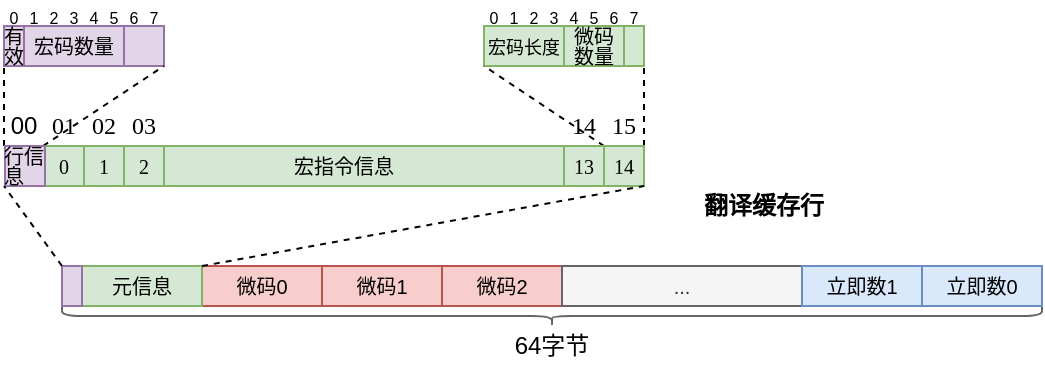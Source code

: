 <mxfile>
    <diagram id="4z5M-_q9ED9rCLz4fptL" name="第 1 页">
        <mxGraphModel dx="822" dy="512" grid="1" gridSize="10" guides="1" tooltips="1" connect="1" arrows="1" fold="1" page="1" pageScale="1" pageWidth="827" pageHeight="1169" math="0" shadow="0">
            <root>
                <mxCell id="0"/>
                <mxCell id="1" parent="0"/>
                <mxCell id="2" value="&lt;font size=&quot;1&quot; face=&quot;Helvetica&quot;&gt;宏指令信息&lt;/font&gt;" style="rounded=0;whiteSpace=wrap;html=1;fontFamily=mono;fillColor=#d5e8d4;strokeColor=#82b366;" parent="1" vertex="1">
                    <mxGeometry x="100" y="80" width="300" height="20" as="geometry"/>
                </mxCell>
                <mxCell id="7" value="&lt;font face=&quot;mono&quot;&gt;03&lt;/font&gt;" style="text;html=1;strokeColor=none;fillColor=none;align=center;verticalAlign=middle;whiteSpace=wrap;rounded=0;" parent="1" vertex="1">
                    <mxGeometry x="140" y="60" width="20" height="20" as="geometry"/>
                </mxCell>
                <mxCell id="8" value="00" style="text;html=1;strokeColor=none;fillColor=none;align=center;verticalAlign=middle;whiteSpace=wrap;rounded=0;" parent="1" vertex="1">
                    <mxGeometry x="80" y="60" width="20" height="20" as="geometry"/>
                </mxCell>
                <mxCell id="9" value="&lt;font face=&quot;mono&quot;&gt;14&lt;/font&gt;" style="text;html=1;strokeColor=none;fillColor=none;align=center;verticalAlign=middle;whiteSpace=wrap;rounded=0;" parent="1" vertex="1">
                    <mxGeometry x="360" y="60" width="20" height="20" as="geometry"/>
                </mxCell>
                <mxCell id="10" value="" style="shape=curlyBracket;whiteSpace=wrap;html=1;rounded=1;labelPosition=left;verticalLabelPosition=middle;align=right;verticalAlign=middle;fillColor=#f5f5f5;fontColor=#333333;strokeColor=#666666;direction=north;" parent="1" vertex="1">
                    <mxGeometry x="109" y="160" width="490" height="10" as="geometry"/>
                </mxCell>
                <mxCell id="11" value="64字节" style="text;html=1;strokeColor=none;fillColor=none;align=center;verticalAlign=middle;whiteSpace=wrap;rounded=0;" parent="1" vertex="1">
                    <mxGeometry x="324" y="170" width="60" height="20" as="geometry"/>
                </mxCell>
                <mxCell id="12" value="&lt;b&gt;翻译缓存行&lt;/b&gt;" style="text;html=1;strokeColor=none;fillColor=none;align=center;verticalAlign=middle;whiteSpace=wrap;rounded=0;" parent="1" vertex="1">
                    <mxGeometry x="420" y="100" width="80" height="20" as="geometry"/>
                </mxCell>
                <mxCell id="13" value="" style="rounded=0;whiteSpace=wrap;html=1;fillColor=#e1d5e7;strokeColor=#9673a6;" parent="1" vertex="1">
                    <mxGeometry x="140" y="20" width="20" height="20" as="geometry"/>
                </mxCell>
                <mxCell id="14" value="&lt;font style=&quot;font-size: 10px;&quot;&gt;宏码数量&lt;/font&gt;" style="rounded=0;whiteSpace=wrap;html=1;fillColor=#e1d5e7;strokeColor=#9673a6;" parent="1" vertex="1">
                    <mxGeometry x="90" y="20" width="50" height="20" as="geometry"/>
                </mxCell>
                <mxCell id="15" value="" style="rounded=0;whiteSpace=wrap;html=1;fillColor=#e1d5e7;strokeColor=#9673a6;" parent="1" vertex="1">
                    <mxGeometry x="80" y="20" width="10" height="20" as="geometry"/>
                </mxCell>
                <mxCell id="16" value="" style="rounded=0;whiteSpace=wrap;html=1;fillColor=#d5e8d4;strokeColor=#82b366;" parent="1" vertex="1">
                    <mxGeometry x="390" y="20" width="10" height="20" as="geometry"/>
                </mxCell>
                <mxCell id="17" value="&lt;p style=&quot;line-height: 80%;&quot;&gt;&lt;font style=&quot;font-size: 10px;&quot;&gt;微码数量&lt;/font&gt;&lt;/p&gt;" style="rounded=0;whiteSpace=wrap;html=1;fillColor=#d5e8d4;strokeColor=#82b366;" parent="1" vertex="1">
                    <mxGeometry x="360" y="20" width="30" height="20" as="geometry"/>
                </mxCell>
                <mxCell id="18" value="&lt;span style=&quot;font-size: 9px;&quot;&gt;宏码长度&lt;/span&gt;" style="rounded=0;whiteSpace=wrap;html=1;fillColor=#d5e8d4;strokeColor=#82b366;" parent="1" vertex="1">
                    <mxGeometry x="320" y="20" width="40" height="20" as="geometry"/>
                </mxCell>
                <mxCell id="20" value="&lt;font style=&quot;font-size: 10px;&quot;&gt;0&lt;/font&gt;" style="rounded=0;whiteSpace=wrap;html=1;fontFamily=mono;fillColor=#d5e8d4;strokeColor=#82b366;" parent="1" vertex="1">
                    <mxGeometry x="100" y="80" width="20" height="20" as="geometry"/>
                </mxCell>
                <mxCell id="21" value="&lt;font style=&quot;font-size: 10px;&quot;&gt;1&lt;/font&gt;" style="rounded=0;whiteSpace=wrap;html=1;fontFamily=mono;fillColor=#d5e8d4;strokeColor=#82b366;" parent="1" vertex="1">
                    <mxGeometry x="120" y="80" width="20" height="20" as="geometry"/>
                </mxCell>
                <mxCell id="26" value="" style="endArrow=none;dashed=1;html=1;fontFamily=Helvetica;fontSize=10;exitX=0;exitY=0;exitDx=0;exitDy=0;" parent="1" edge="1">
                    <mxGeometry width="50" height="50" relative="1" as="geometry">
                        <mxPoint x="80" y="80" as="sourcePoint"/>
                        <mxPoint x="80" y="40" as="targetPoint"/>
                    </mxGeometry>
                </mxCell>
                <mxCell id="27" value="" style="endArrow=none;dashed=1;html=1;fontFamily=Helvetica;fontSize=10;exitX=0;exitY=0;exitDx=0;exitDy=0;entryX=1;entryY=1;entryDx=0;entryDy=0;" parent="1" target="13" edge="1">
                    <mxGeometry width="50" height="50" relative="1" as="geometry">
                        <mxPoint x="99.52" y="80" as="sourcePoint"/>
                        <mxPoint x="160" y="50" as="targetPoint"/>
                    </mxGeometry>
                </mxCell>
                <mxCell id="28" value="" style="endArrow=none;dashed=1;html=1;fontFamily=Helvetica;fontSize=10;exitX=1;exitY=1;exitDx=0;exitDy=0;entryX=0;entryY=1;entryDx=0;entryDy=0;" parent="1" source="9" target="18" edge="1">
                    <mxGeometry width="50" height="50" relative="1" as="geometry">
                        <mxPoint x="360" y="80" as="sourcePoint"/>
                        <mxPoint x="360" y="40" as="targetPoint"/>
                    </mxGeometry>
                </mxCell>
                <mxCell id="29" value="" style="endArrow=none;dashed=1;html=1;fontFamily=Helvetica;fontSize=10;entryX=1;entryY=1;entryDx=0;entryDy=0;" parent="1" target="16" edge="1">
                    <mxGeometry width="50" height="50" relative="1" as="geometry">
                        <mxPoint x="400" y="80" as="sourcePoint"/>
                        <mxPoint x="440" y="40" as="targetPoint"/>
                    </mxGeometry>
                </mxCell>
                <mxCell id="30" value="&lt;font face=&quot;mono&quot;&gt;02&lt;/font&gt;" style="text;html=1;strokeColor=none;fillColor=none;align=center;verticalAlign=middle;whiteSpace=wrap;rounded=0;" parent="1" vertex="1">
                    <mxGeometry x="120" y="60" width="20" height="20" as="geometry"/>
                </mxCell>
                <mxCell id="31" value="&lt;font face=&quot;mono&quot;&gt;01&lt;/font&gt;" style="text;html=1;strokeColor=none;fillColor=none;align=center;verticalAlign=middle;whiteSpace=wrap;rounded=0;" parent="1" vertex="1">
                    <mxGeometry x="100" y="60" width="20" height="20" as="geometry"/>
                </mxCell>
                <mxCell id="68" value="" style="group" parent="1" vertex="1" connectable="0">
                    <mxGeometry x="80" y="10" width="80" height="10" as="geometry"/>
                </mxCell>
                <mxCell id="69" value="&lt;span style=&quot;font-size: 8px;&quot;&gt;0&lt;/span&gt;" style="text;html=1;strokeColor=none;fillColor=none;align=center;verticalAlign=middle;whiteSpace=wrap;rounded=0;spacingLeft=0;spacing=2;spacingRight=0;spacingBottom=1;" parent="68" vertex="1">
                    <mxGeometry width="10" height="10" as="geometry"/>
                </mxCell>
                <mxCell id="70" value="&lt;span style=&quot;font-size: 8px;&quot;&gt;1&lt;/span&gt;" style="text;html=1;strokeColor=none;fillColor=none;align=center;verticalAlign=middle;whiteSpace=wrap;rounded=0;spacingLeft=0;spacing=2;spacingRight=0;spacingBottom=1;" parent="68" vertex="1">
                    <mxGeometry x="10" width="10" height="10" as="geometry"/>
                </mxCell>
                <mxCell id="71" value="&lt;span style=&quot;font-size: 8px;&quot;&gt;2&lt;/span&gt;" style="text;html=1;strokeColor=none;fillColor=none;align=center;verticalAlign=middle;whiteSpace=wrap;rounded=0;spacingLeft=0;spacing=2;spacingRight=0;spacingBottom=1;" parent="68" vertex="1">
                    <mxGeometry x="20" width="10" height="10" as="geometry"/>
                </mxCell>
                <mxCell id="72" value="&lt;span style=&quot;font-size: 8px;&quot;&gt;3&lt;/span&gt;" style="text;html=1;strokeColor=none;fillColor=none;align=center;verticalAlign=middle;whiteSpace=wrap;rounded=0;spacingLeft=0;spacing=2;spacingRight=0;spacingBottom=1;" parent="68" vertex="1">
                    <mxGeometry x="30" width="10" height="10" as="geometry"/>
                </mxCell>
                <mxCell id="73" value="&lt;span style=&quot;font-size: 8px;&quot;&gt;4&lt;/span&gt;" style="text;html=1;strokeColor=none;fillColor=none;align=center;verticalAlign=middle;whiteSpace=wrap;rounded=0;spacingLeft=0;spacing=2;spacingRight=0;spacingBottom=1;" parent="68" vertex="1">
                    <mxGeometry x="40" width="10" height="10" as="geometry"/>
                </mxCell>
                <mxCell id="74" value="&lt;span style=&quot;font-size: 8px;&quot;&gt;5&lt;/span&gt;" style="text;html=1;strokeColor=none;fillColor=none;align=center;verticalAlign=middle;whiteSpace=wrap;rounded=0;spacingLeft=0;spacing=2;spacingRight=0;spacingBottom=1;" parent="68" vertex="1">
                    <mxGeometry x="50" width="10" height="10" as="geometry"/>
                </mxCell>
                <mxCell id="75" value="&lt;span style=&quot;font-size: 8px;&quot;&gt;6&lt;/span&gt;" style="text;html=1;strokeColor=none;fillColor=none;align=center;verticalAlign=middle;whiteSpace=wrap;rounded=0;spacingLeft=0;spacing=2;spacingRight=0;spacingBottom=1;" parent="68" vertex="1">
                    <mxGeometry x="60" width="10" height="10" as="geometry"/>
                </mxCell>
                <mxCell id="76" value="&lt;span style=&quot;font-size: 8px;&quot;&gt;7&lt;/span&gt;" style="text;html=1;strokeColor=none;fillColor=none;align=center;verticalAlign=middle;whiteSpace=wrap;rounded=0;spacingLeft=0;spacing=2;spacingRight=0;spacingBottom=1;" parent="68" vertex="1">
                    <mxGeometry x="70" width="10" height="10" as="geometry"/>
                </mxCell>
                <mxCell id="77" value="&lt;font style=&quot;font-size: 10px;&quot;&gt;14&lt;/font&gt;" style="rounded=0;whiteSpace=wrap;html=1;fontFamily=mono;fillColor=#d5e8d4;strokeColor=#82b366;" parent="1" vertex="1">
                    <mxGeometry x="380" y="80" width="20" height="20" as="geometry"/>
                </mxCell>
                <mxCell id="78" value="&lt;font style=&quot;font-size: 10px;&quot;&gt;13&lt;/font&gt;" style="rounded=0;whiteSpace=wrap;html=1;fontFamily=mono;fillColor=#d5e8d4;strokeColor=#82b366;" parent="1" vertex="1">
                    <mxGeometry x="360" y="80" width="20" height="20" as="geometry"/>
                </mxCell>
                <mxCell id="79" value="&lt;p style=&quot;line-height: 100%;&quot;&gt;有&lt;br&gt;效&lt;/p&gt;" style="text;html=1;strokeColor=none;fillColor=none;align=center;verticalAlign=middle;whiteSpace=wrap;rounded=0;fontSize=10;" parent="1" vertex="1">
                    <mxGeometry x="80" y="20" width="10" height="20" as="geometry"/>
                </mxCell>
                <mxCell id="80" value="" style="group" parent="1" vertex="1" connectable="0">
                    <mxGeometry x="78" y="80" width="25" height="20" as="geometry"/>
                </mxCell>
                <mxCell id="3" value="" style="rounded=0;whiteSpace=wrap;html=1;fontFamily=mono;fillColor=#e1d5e7;strokeColor=#9673a6;align=left;" parent="80" vertex="1">
                    <mxGeometry x="2.5" width="20" height="20" as="geometry"/>
                </mxCell>
                <mxCell id="22" value="&lt;p style=&quot;line-height: 100%;&quot;&gt;行信&lt;br&gt;息&lt;/p&gt;" style="text;html=1;strokeColor=none;fillColor=none;align=left;verticalAlign=middle;whiteSpace=wrap;rounded=0;fontSize=10;" parent="80" vertex="1">
                    <mxGeometry width="25" height="20" as="geometry"/>
                </mxCell>
                <mxCell id="82" value="" style="group" parent="1" vertex="1" connectable="0">
                    <mxGeometry x="320" y="10" width="80" height="10" as="geometry"/>
                </mxCell>
                <mxCell id="83" value="&lt;span style=&quot;font-size: 8px;&quot;&gt;0&lt;/span&gt;" style="text;html=1;strokeColor=none;fillColor=none;align=center;verticalAlign=middle;whiteSpace=wrap;rounded=0;spacingLeft=0;spacing=2;spacingRight=0;spacingBottom=1;" parent="82" vertex="1">
                    <mxGeometry width="10" height="10" as="geometry"/>
                </mxCell>
                <mxCell id="84" value="&lt;span style=&quot;font-size: 8px;&quot;&gt;1&lt;/span&gt;" style="text;html=1;strokeColor=none;fillColor=none;align=center;verticalAlign=middle;whiteSpace=wrap;rounded=0;spacingLeft=0;spacing=2;spacingRight=0;spacingBottom=1;" parent="82" vertex="1">
                    <mxGeometry x="10" width="10" height="10" as="geometry"/>
                </mxCell>
                <mxCell id="85" value="&lt;span style=&quot;font-size: 8px;&quot;&gt;2&lt;/span&gt;" style="text;html=1;strokeColor=none;fillColor=none;align=center;verticalAlign=middle;whiteSpace=wrap;rounded=0;spacingLeft=0;spacing=2;spacingRight=0;spacingBottom=1;" parent="82" vertex="1">
                    <mxGeometry x="20" width="10" height="10" as="geometry"/>
                </mxCell>
                <mxCell id="86" value="&lt;span style=&quot;font-size: 8px;&quot;&gt;3&lt;/span&gt;" style="text;html=1;strokeColor=none;fillColor=none;align=center;verticalAlign=middle;whiteSpace=wrap;rounded=0;spacingLeft=0;spacing=2;spacingRight=0;spacingBottom=1;" parent="82" vertex="1">
                    <mxGeometry x="30" width="10" height="10" as="geometry"/>
                </mxCell>
                <mxCell id="87" value="&lt;span style=&quot;font-size: 8px;&quot;&gt;4&lt;/span&gt;" style="text;html=1;strokeColor=none;fillColor=none;align=center;verticalAlign=middle;whiteSpace=wrap;rounded=0;spacingLeft=0;spacing=2;spacingRight=0;spacingBottom=1;" parent="82" vertex="1">
                    <mxGeometry x="40" width="10" height="10" as="geometry"/>
                </mxCell>
                <mxCell id="88" value="&lt;span style=&quot;font-size: 8px;&quot;&gt;5&lt;/span&gt;" style="text;html=1;strokeColor=none;fillColor=none;align=center;verticalAlign=middle;whiteSpace=wrap;rounded=0;spacingLeft=0;spacing=2;spacingRight=0;spacingBottom=1;" parent="82" vertex="1">
                    <mxGeometry x="50" width="10" height="10" as="geometry"/>
                </mxCell>
                <mxCell id="89" value="&lt;span style=&quot;font-size: 8px;&quot;&gt;6&lt;/span&gt;" style="text;html=1;strokeColor=none;fillColor=none;align=center;verticalAlign=middle;whiteSpace=wrap;rounded=0;spacingLeft=0;spacing=2;spacingRight=0;spacingBottom=1;" parent="82" vertex="1">
                    <mxGeometry x="60" width="10" height="10" as="geometry"/>
                </mxCell>
                <mxCell id="90" value="&lt;span style=&quot;font-size: 8px;&quot;&gt;7&lt;/span&gt;" style="text;html=1;strokeColor=none;fillColor=none;align=center;verticalAlign=middle;whiteSpace=wrap;rounded=0;spacingLeft=0;spacing=2;spacingRight=0;spacingBottom=1;" parent="82" vertex="1">
                    <mxGeometry x="70" width="10" height="10" as="geometry"/>
                </mxCell>
                <mxCell id="91" value="&lt;font face=&quot;mono&quot;&gt;15&lt;/font&gt;" style="text;html=1;strokeColor=none;fillColor=none;align=center;verticalAlign=middle;whiteSpace=wrap;rounded=0;" parent="1" vertex="1">
                    <mxGeometry x="380" y="60" width="20" height="20" as="geometry"/>
                </mxCell>
                <mxCell id="92" value="&lt;font style=&quot;font-size: 10px;&quot;&gt;2&lt;/font&gt;" style="rounded=0;whiteSpace=wrap;html=1;fontFamily=mono;fillColor=#d5e8d4;strokeColor=#82b366;" parent="1" vertex="1">
                    <mxGeometry x="140" y="80" width="20" height="20" as="geometry"/>
                </mxCell>
                <mxCell id="93" value="&lt;font style=&quot;font-size: 10px;&quot; face=&quot;Helvetica&quot;&gt;微码0&lt;/font&gt;" style="rounded=0;whiteSpace=wrap;html=1;fontFamily=mono;fillColor=#f8cecc;strokeColor=#b85450;gradientColor=none;gradientDirection=west;" vertex="1" parent="1">
                    <mxGeometry x="179" y="140" width="60" height="20" as="geometry"/>
                </mxCell>
                <mxCell id="94" value="&lt;font face=&quot;Helvetica&quot;&gt;&lt;span style=&quot;font-size: 10px;&quot;&gt;微码1&lt;/span&gt;&lt;/font&gt;" style="rounded=0;whiteSpace=wrap;html=1;fontFamily=mono;fillColor=#f8cecc;strokeColor=#b85450;gradientColor=none;gradientDirection=west;" vertex="1" parent="1">
                    <mxGeometry x="239" y="140" width="60" height="20" as="geometry"/>
                </mxCell>
                <mxCell id="95" value="&lt;font style=&quot;font-size: 10px;&quot; face=&quot;Helvetica&quot;&gt;微码2&lt;/font&gt;" style="rounded=0;whiteSpace=wrap;html=1;fontFamily=mono;fillColor=#f8cecc;strokeColor=#b85450;gradientColor=none;gradientDirection=west;" vertex="1" parent="1">
                    <mxGeometry x="299" y="140" width="60" height="20" as="geometry"/>
                </mxCell>
                <mxCell id="96" value="&lt;font face=&quot;Helvetica&quot;&gt;&lt;span style=&quot;font-size: 10px;&quot;&gt;...&lt;/span&gt;&lt;/font&gt;" style="rounded=0;whiteSpace=wrap;html=1;fontFamily=mono;fillColor=#f5f5f5;strokeColor=#666666;gradientDirection=west;fontColor=#333333;" vertex="1" parent="1">
                    <mxGeometry x="359" y="140" width="120" height="20" as="geometry"/>
                </mxCell>
                <mxCell id="97" value="&lt;font style=&quot;font-size: 10px;&quot; face=&quot;Helvetica&quot;&gt;立即数1&lt;/font&gt;" style="rounded=0;whiteSpace=wrap;html=1;fontFamily=mono;fillColor=#dae8fc;strokeColor=#6c8ebf;gradientDirection=west;" vertex="1" parent="1">
                    <mxGeometry x="479" y="140" width="60" height="20" as="geometry"/>
                </mxCell>
                <mxCell id="98" value="&lt;font style=&quot;font-size: 10px;&quot; face=&quot;Helvetica&quot;&gt;立即数0&lt;/font&gt;" style="rounded=0;whiteSpace=wrap;html=1;fontFamily=mono;fillColor=#dae8fc;strokeColor=#6c8ebf;gradientDirection=west;" vertex="1" parent="1">
                    <mxGeometry x="539" y="140" width="60" height="20" as="geometry"/>
                </mxCell>
                <mxCell id="99" value="&lt;font face=&quot;Helvetica&quot;&gt;&lt;span style=&quot;font-size: 10px;&quot;&gt;元信息&lt;/span&gt;&lt;/font&gt;" style="rounded=0;whiteSpace=wrap;html=1;fontFamily=mono;fillColor=#d5e8d4;strokeColor=#82b366;gradientDirection=west;" vertex="1" parent="1">
                    <mxGeometry x="119" y="140" width="60" height="20" as="geometry"/>
                </mxCell>
                <mxCell id="100" value="" style="rounded=0;whiteSpace=wrap;html=1;fontFamily=mono;fillColor=#e1d5e7;strokeColor=#9673a6;gradientDirection=west;" vertex="1" parent="1">
                    <mxGeometry x="109" y="140" width="10" height="20" as="geometry"/>
                </mxCell>
                <mxCell id="101" value="" style="endArrow=none;dashed=1;html=1;fontFamily=Helvetica;fontSize=10;exitX=0;exitY=0;exitDx=0;exitDy=0;" edge="1" parent="1" source="100">
                    <mxGeometry width="50" height="50" relative="1" as="geometry">
                        <mxPoint x="80" y="140" as="sourcePoint"/>
                        <mxPoint x="80" y="100" as="targetPoint"/>
                    </mxGeometry>
                </mxCell>
                <mxCell id="102" value="" style="endArrow=none;dashed=1;html=1;fontFamily=Helvetica;fontSize=10;entryX=1;entryY=1;entryDx=0;entryDy=0;exitX=0;exitY=0;exitDx=0;exitDy=0;" edge="1" parent="1" source="93" target="77">
                    <mxGeometry width="50" height="50" relative="1" as="geometry">
                        <mxPoint x="130" y="180" as="sourcePoint"/>
                        <mxPoint x="90" y="110" as="targetPoint"/>
                    </mxGeometry>
                </mxCell>
            </root>
        </mxGraphModel>
    </diagram>
</mxfile>